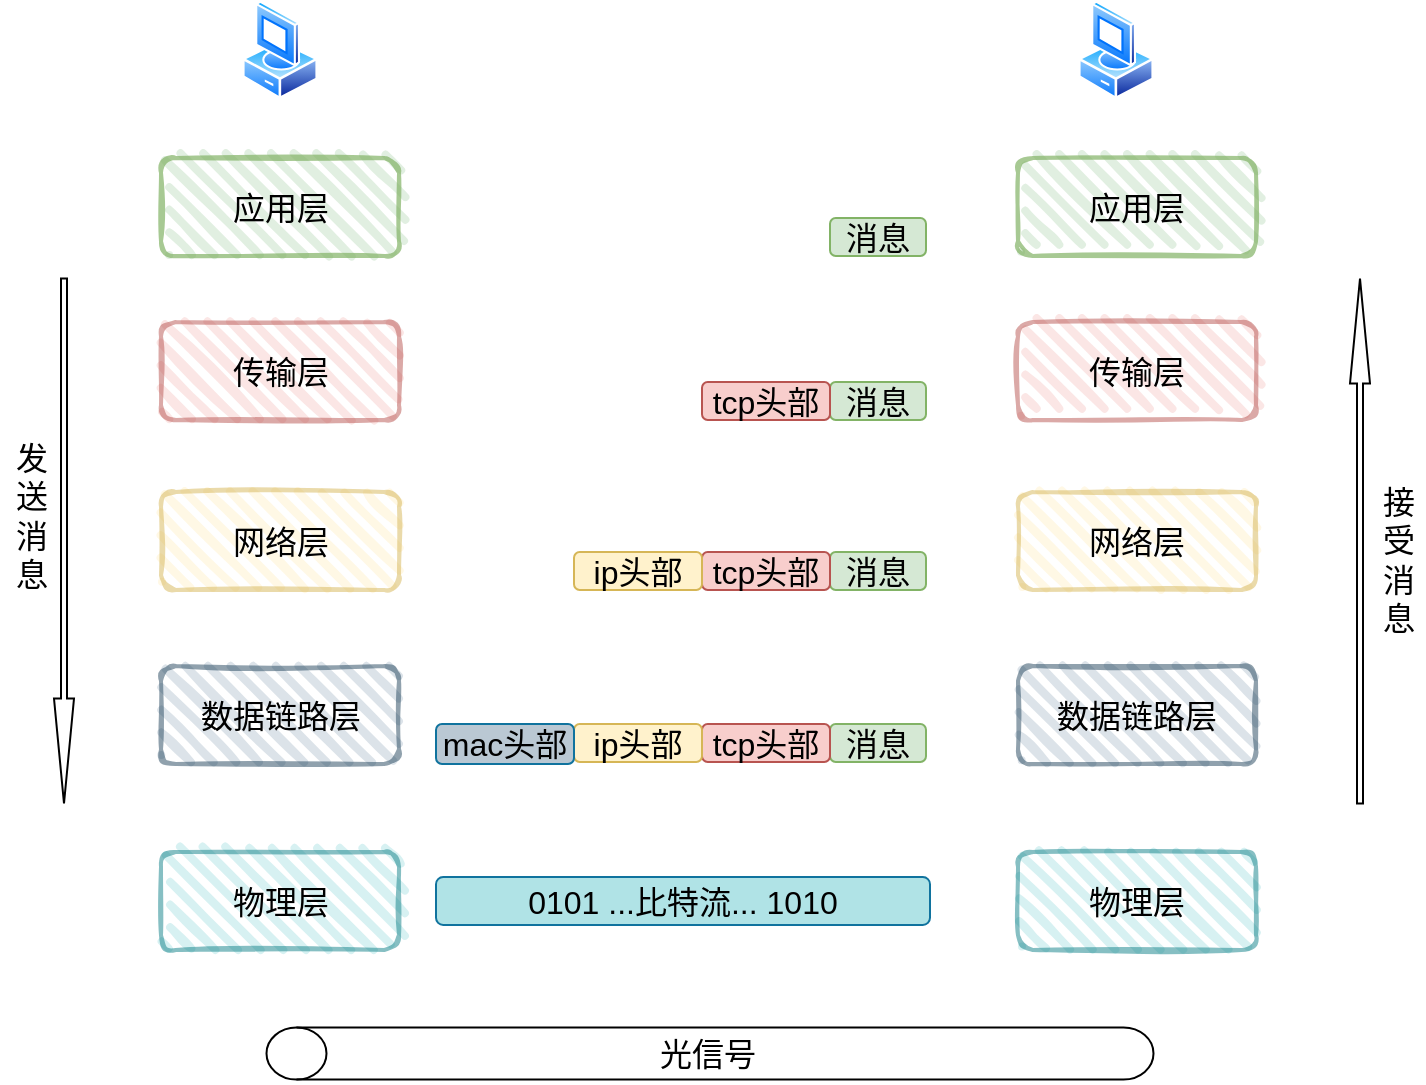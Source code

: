 <mxfile version="21.3.5" type="github">
  <diagram name="第 1 页" id="-Z_OJF_7E68TpsA68Cfp">
    <mxGraphModel dx="1354" dy="243" grid="0" gridSize="10" guides="1" tooltips="1" connect="1" arrows="1" fold="1" page="0" pageScale="1" pageWidth="827" pageHeight="1169" math="0" shadow="0">
      <root>
        <mxCell id="0" />
        <mxCell id="1" parent="0" />
        <mxCell id="D5mEyWC29lWyKs5fjsqU-1" value="" style="image;aspect=fixed;perimeter=ellipsePerimeter;html=1;align=center;shadow=0;dashed=0;spacingTop=3;image=img/lib/active_directory/vista_client.svg;fontSize=16;" vertex="1" parent="1">
          <mxGeometry x="-107" y="469" width="38" height="50" as="geometry" />
        </mxCell>
        <mxCell id="D5mEyWC29lWyKs5fjsqU-2" value="" style="image;aspect=fixed;perimeter=ellipsePerimeter;html=1;align=center;shadow=0;dashed=0;spacingTop=3;image=img/lib/active_directory/vista_client.svg;fontSize=16;" vertex="1" parent="1">
          <mxGeometry x="311" y="469" width="38" height="50" as="geometry" />
        </mxCell>
        <mxCell id="D5mEyWC29lWyKs5fjsqU-3" value="应用层" style="rounded=1;whiteSpace=wrap;html=1;strokeWidth=2;fillWeight=4;hachureGap=8;hachureAngle=45;fillColor=#d5e8d4;sketch=1;fontSize=16;strokeColor=#82b366;opacity=70;" vertex="1" parent="1">
          <mxGeometry x="-147.5" y="548" width="119" height="49" as="geometry" />
        </mxCell>
        <mxCell id="D5mEyWC29lWyKs5fjsqU-10" value="传输层" style="rounded=1;whiteSpace=wrap;html=1;strokeWidth=2;fillWeight=4;hachureGap=8;hachureAngle=45;fillColor=#f8cecc;sketch=1;fontSize=16;strokeColor=#b85450;opacity=50;" vertex="1" parent="1">
          <mxGeometry x="-147.5" y="630" width="119" height="49" as="geometry" />
        </mxCell>
        <mxCell id="D5mEyWC29lWyKs5fjsqU-11" value="网络层" style="rounded=1;whiteSpace=wrap;html=1;strokeWidth=2;fillWeight=4;hachureGap=8;hachureAngle=45;fillColor=#fff2cc;sketch=1;fontSize=16;strokeColor=#d6b656;opacity=50;" vertex="1" parent="1">
          <mxGeometry x="-147.5" y="715" width="119" height="49" as="geometry" />
        </mxCell>
        <mxCell id="D5mEyWC29lWyKs5fjsqU-12" value="&lt;font color=&quot;#000000&quot;&gt;数据链路层&lt;/font&gt;" style="rounded=1;whiteSpace=wrap;html=1;strokeWidth=2;fillWeight=4;hachureGap=8;hachureAngle=45;fillColor=#bac8d3;sketch=1;fontSize=16;strokeColor=#23445d;opacity=50;" vertex="1" parent="1">
          <mxGeometry x="-147.5" y="802" width="119" height="49" as="geometry" />
        </mxCell>
        <mxCell id="D5mEyWC29lWyKs5fjsqU-13" value="物理层" style="rounded=1;whiteSpace=wrap;html=1;strokeWidth=2;fillWeight=4;hachureGap=8;hachureAngle=45;fillColor=#b0e3e6;sketch=1;fontSize=16;strokeColor=#0e8088;opacity=50;" vertex="1" parent="1">
          <mxGeometry x="-147.5" y="895" width="119" height="49" as="geometry" />
        </mxCell>
        <mxCell id="D5mEyWC29lWyKs5fjsqU-14" value="应用层" style="rounded=1;whiteSpace=wrap;html=1;strokeWidth=2;fillWeight=4;hachureGap=8;hachureAngle=45;fillColor=#d5e8d4;sketch=1;fontSize=16;strokeColor=#82b366;opacity=70;" vertex="1" parent="1">
          <mxGeometry x="281" y="548" width="119" height="49" as="geometry" />
        </mxCell>
        <mxCell id="D5mEyWC29lWyKs5fjsqU-15" value="传输层" style="rounded=1;whiteSpace=wrap;html=1;strokeWidth=2;fillWeight=4;hachureGap=8;hachureAngle=45;fillColor=#f8cecc;sketch=1;fontSize=16;strokeColor=#b85450;opacity=50;" vertex="1" parent="1">
          <mxGeometry x="281" y="630" width="119" height="49" as="geometry" />
        </mxCell>
        <mxCell id="D5mEyWC29lWyKs5fjsqU-16" value="网络层" style="rounded=1;whiteSpace=wrap;html=1;strokeWidth=2;fillWeight=4;hachureGap=8;hachureAngle=45;fillColor=#fff2cc;sketch=1;fontSize=16;strokeColor=#d6b656;opacity=50;" vertex="1" parent="1">
          <mxGeometry x="281" y="715" width="119" height="49" as="geometry" />
        </mxCell>
        <mxCell id="D5mEyWC29lWyKs5fjsqU-17" value="&lt;font color=&quot;#000000&quot;&gt;数据链路层&lt;/font&gt;" style="rounded=1;whiteSpace=wrap;html=1;strokeWidth=2;fillWeight=4;hachureGap=8;hachureAngle=45;fillColor=#bac8d3;sketch=1;fontSize=16;strokeColor=#23445d;opacity=50;" vertex="1" parent="1">
          <mxGeometry x="281" y="802" width="119" height="49" as="geometry" />
        </mxCell>
        <mxCell id="D5mEyWC29lWyKs5fjsqU-18" value="物理层" style="rounded=1;whiteSpace=wrap;html=1;strokeWidth=2;fillWeight=4;hachureGap=8;hachureAngle=45;fillColor=#b0e3e6;sketch=1;fontSize=16;strokeColor=#0e8088;opacity=50;" vertex="1" parent="1">
          <mxGeometry x="281" y="895" width="119" height="49" as="geometry" />
        </mxCell>
        <mxCell id="D5mEyWC29lWyKs5fjsqU-21" value="消息" style="rounded=1;whiteSpace=wrap;html=1;fontSize=16;fillColor=#d5e8d4;strokeColor=#82b366;" vertex="1" parent="1">
          <mxGeometry x="187" y="578" width="48" height="19" as="geometry" />
        </mxCell>
        <mxCell id="D5mEyWC29lWyKs5fjsqU-22" value="消息" style="rounded=1;whiteSpace=wrap;html=1;fontSize=16;fillColor=#d5e8d4;strokeColor=#82b366;" vertex="1" parent="1">
          <mxGeometry x="187" y="660" width="48" height="19" as="geometry" />
        </mxCell>
        <mxCell id="D5mEyWC29lWyKs5fjsqU-23" value="tcp头部" style="rounded=1;whiteSpace=wrap;html=1;fontSize=16;fillColor=#f8cecc;strokeColor=#b85450;" vertex="1" parent="1">
          <mxGeometry x="123" y="660" width="64" height="19" as="geometry" />
        </mxCell>
        <mxCell id="D5mEyWC29lWyKs5fjsqU-24" value="消息" style="rounded=1;whiteSpace=wrap;html=1;fontSize=16;fillColor=#d5e8d4;strokeColor=#82b366;" vertex="1" parent="1">
          <mxGeometry x="187" y="745" width="48" height="19" as="geometry" />
        </mxCell>
        <mxCell id="D5mEyWC29lWyKs5fjsqU-25" value="tcp头部" style="rounded=1;whiteSpace=wrap;html=1;fontSize=16;fillColor=#f8cecc;strokeColor=#b85450;" vertex="1" parent="1">
          <mxGeometry x="123" y="745" width="64" height="19" as="geometry" />
        </mxCell>
        <mxCell id="D5mEyWC29lWyKs5fjsqU-26" value="ip头部" style="rounded=1;whiteSpace=wrap;html=1;fontSize=16;fillColor=#fff2cc;strokeColor=#d6b656;" vertex="1" parent="1">
          <mxGeometry x="59" y="745" width="64" height="19" as="geometry" />
        </mxCell>
        <mxCell id="D5mEyWC29lWyKs5fjsqU-27" value="消息" style="rounded=1;whiteSpace=wrap;html=1;fontSize=16;fillColor=#d5e8d4;strokeColor=#82b366;" vertex="1" parent="1">
          <mxGeometry x="187" y="831" width="48" height="19" as="geometry" />
        </mxCell>
        <mxCell id="D5mEyWC29lWyKs5fjsqU-28" value="tcp头部" style="rounded=1;whiteSpace=wrap;html=1;fontSize=16;fillColor=#f8cecc;strokeColor=#b85450;" vertex="1" parent="1">
          <mxGeometry x="123" y="831" width="64" height="19" as="geometry" />
        </mxCell>
        <mxCell id="D5mEyWC29lWyKs5fjsqU-29" value="ip头部" style="rounded=1;whiteSpace=wrap;html=1;fontSize=16;fillColor=#fff2cc;strokeColor=#d6b656;" vertex="1" parent="1">
          <mxGeometry x="59" y="831" width="64" height="19" as="geometry" />
        </mxCell>
        <mxCell id="D5mEyWC29lWyKs5fjsqU-30" value="mac头部" style="rounded=1;whiteSpace=wrap;html=1;fontSize=16;fillColor=#BAC8D3;strokeColor=#10739e;" vertex="1" parent="1">
          <mxGeometry x="-10" y="831" width="69" height="20" as="geometry" />
        </mxCell>
        <mxCell id="D5mEyWC29lWyKs5fjsqU-31" value="0101 ...比特流... 1010" style="rounded=1;whiteSpace=wrap;html=1;fontSize=16;fillColor=#B0E3E6;strokeColor=#10739e;" vertex="1" parent="1">
          <mxGeometry x="-10" y="907.5" width="247" height="24" as="geometry" />
        </mxCell>
        <mxCell id="D5mEyWC29lWyKs5fjsqU-34" value="" style="shape=cylinder3;whiteSpace=wrap;html=1;boundedLbl=1;backgroundOutline=1;size=15;fontSize=16;rotation=-90;" vertex="1" parent="1">
          <mxGeometry x="114" y="774" width="26" height="443.5" as="geometry" />
        </mxCell>
        <mxCell id="D5mEyWC29lWyKs5fjsqU-35" value="光信号" style="text;html=1;strokeColor=none;fillColor=none;align=center;verticalAlign=middle;whiteSpace=wrap;rounded=0;fontSize=16;" vertex="1" parent="1">
          <mxGeometry x="96" y="980.5" width="60" height="30" as="geometry" />
        </mxCell>
        <mxCell id="D5mEyWC29lWyKs5fjsqU-37" value="" style="shape=singleArrow;direction=south;whiteSpace=wrap;html=1;fontSize=16;" vertex="1" parent="1">
          <mxGeometry x="-201" y="608.25" width="10" height="262.5" as="geometry" />
        </mxCell>
        <mxCell id="D5mEyWC29lWyKs5fjsqU-38" value="" style="shape=singleArrow;direction=south;whiteSpace=wrap;html=1;fontSize=16;rotation=-180;" vertex="1" parent="1">
          <mxGeometry x="447" y="608.25" width="10" height="262.5" as="geometry" />
        </mxCell>
        <mxCell id="D5mEyWC29lWyKs5fjsqU-39" value="发送消息" style="text;html=1;strokeColor=none;fillColor=none;align=center;verticalAlign=middle;whiteSpace=wrap;rounded=0;fontSize=16;" vertex="1" parent="1">
          <mxGeometry x="-228" y="673" width="32" height="108" as="geometry" />
        </mxCell>
        <mxCell id="D5mEyWC29lWyKs5fjsqU-40" value="接受消息" style="text;html=1;strokeColor=none;fillColor=none;align=center;verticalAlign=middle;whiteSpace=wrap;rounded=0;fontSize=16;" vertex="1" parent="1">
          <mxGeometry x="459" y="679" width="25" height="139" as="geometry" />
        </mxCell>
      </root>
    </mxGraphModel>
  </diagram>
</mxfile>
